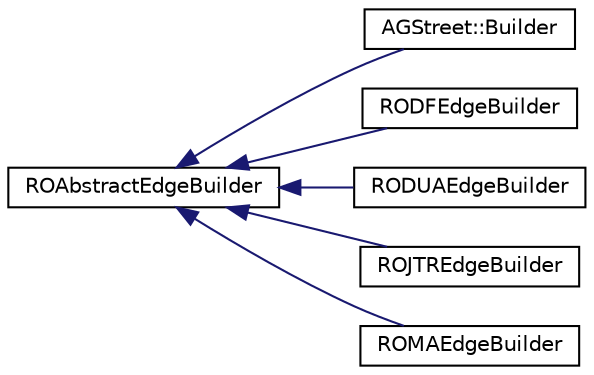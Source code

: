 digraph "Graphical Class Hierarchy"
{
  edge [fontname="Helvetica",fontsize="10",labelfontname="Helvetica",labelfontsize="10"];
  node [fontname="Helvetica",fontsize="10",shape=record];
  rankdir="LR";
  Node0 [label="ROAbstractEdgeBuilder",height=0.2,width=0.4,color="black", fillcolor="white", style="filled",URL="$d3/dcb/class_r_o_abstract_edge_builder.html",tooltip="Interface for building instances of router-edges. "];
  Node0 -> Node1 [dir="back",color="midnightblue",fontsize="10",style="solid",fontname="Helvetica"];
  Node1 [label="AGStreet::Builder",height=0.2,width=0.4,color="black", fillcolor="white", style="filled",URL="$df/dbc/class_a_g_street_1_1_builder.html"];
  Node0 -> Node2 [dir="back",color="midnightblue",fontsize="10",style="solid",fontname="Helvetica"];
  Node2 [label="RODFEdgeBuilder",height=0.2,width=0.4,color="black", fillcolor="white", style="filled",URL="$d6/d92/class_r_o_d_f_edge_builder.html",tooltip="Interface for building instances of dfrouter-edges. "];
  Node0 -> Node3 [dir="back",color="midnightblue",fontsize="10",style="solid",fontname="Helvetica"];
  Node3 [label="RODUAEdgeBuilder",height=0.2,width=0.4,color="black", fillcolor="white", style="filled",URL="$d7/d7c/class_r_o_d_u_a_edge_builder.html",tooltip="Interface for building instances of duarouter-edges. "];
  Node0 -> Node4 [dir="back",color="midnightblue",fontsize="10",style="solid",fontname="Helvetica"];
  Node4 [label="ROJTREdgeBuilder",height=0.2,width=0.4,color="black", fillcolor="white", style="filled",URL="$d8/d9b/class_r_o_j_t_r_edge_builder.html",tooltip="Interface for building instances of jtrrouter-edges. "];
  Node0 -> Node5 [dir="back",color="midnightblue",fontsize="10",style="solid",fontname="Helvetica"];
  Node5 [label="ROMAEdgeBuilder",height=0.2,width=0.4,color="black", fillcolor="white", style="filled",URL="$de/dd2/class_r_o_m_a_edge_builder.html",tooltip="Interface for building instances of duarouter-edges. "];
}
